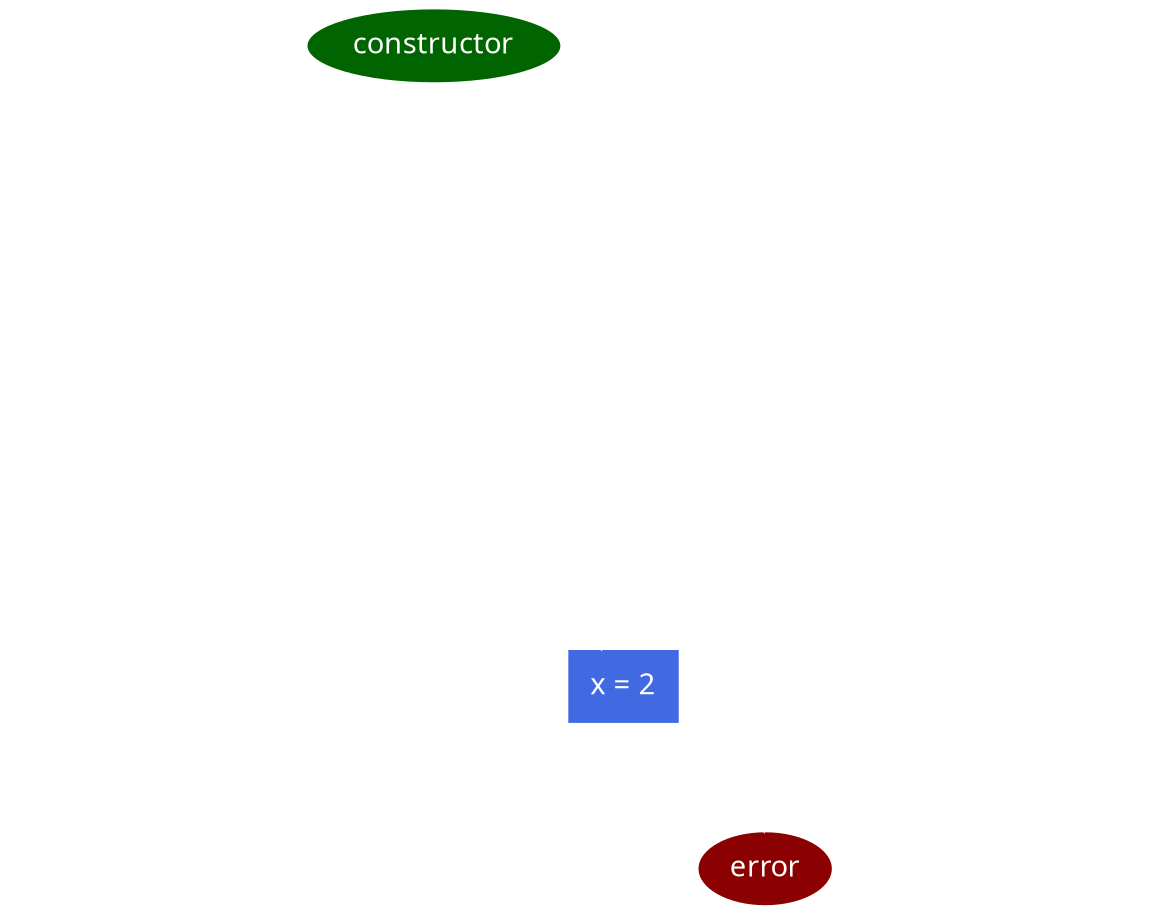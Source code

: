 digraph StateMachine {
	graph [bgcolor=transparent fontpath="/home/leonardo/devel/text/chc_devcon_v/fonts" fontname="OverpassMono-Bold.ttf"]
	node [color=white, fontcolor=white fontpath="/home/leonardo/devel/text/chc_devcon_v/fonts" fontname="OverpassMono-Bold.ttf"];
	edge [color=white, fontcolor=white fontpath="/home/leonardo/devel/text/chc_devcon_v/fonts" fontname="OverpassMono-Bold.ttf"];

	constructor [style=filled, fillcolor=darkgreen]
	error [style=filled, fillcolor=darkred]

	constructor_body [shape=record label="x = 0"]

	f_if [shape=record label="x = 1"]

	g_if [shape=record label="x = 2" style=filled fillcolor=royalblue]

	invariant_body [shape=record label="assert(x \<= 1)"]

	constructor -> constructor_body
	constructor_body -> interface

	interface -> f_entry
	f_entry -> f_if [label="x = 0"]
	f_if -> f_exit
	f_entry -> f_exit [label="x != 0"]
	f_exit -> interface

	interface -> g_entry
	g_entry -> g_if [label="x = 1"]
	g_if -> g_exit
	g_entry -> g_exit [label="x != 1"]
	g_exit -> interface

	interface -> invariant_entry
	invariant_entry -> invariant_body
	invariant_body -> error [label="x > 1"]
	invariant_body -> invariant_exit [label="x <= 1"]
	invariant_exit -> interface
}
